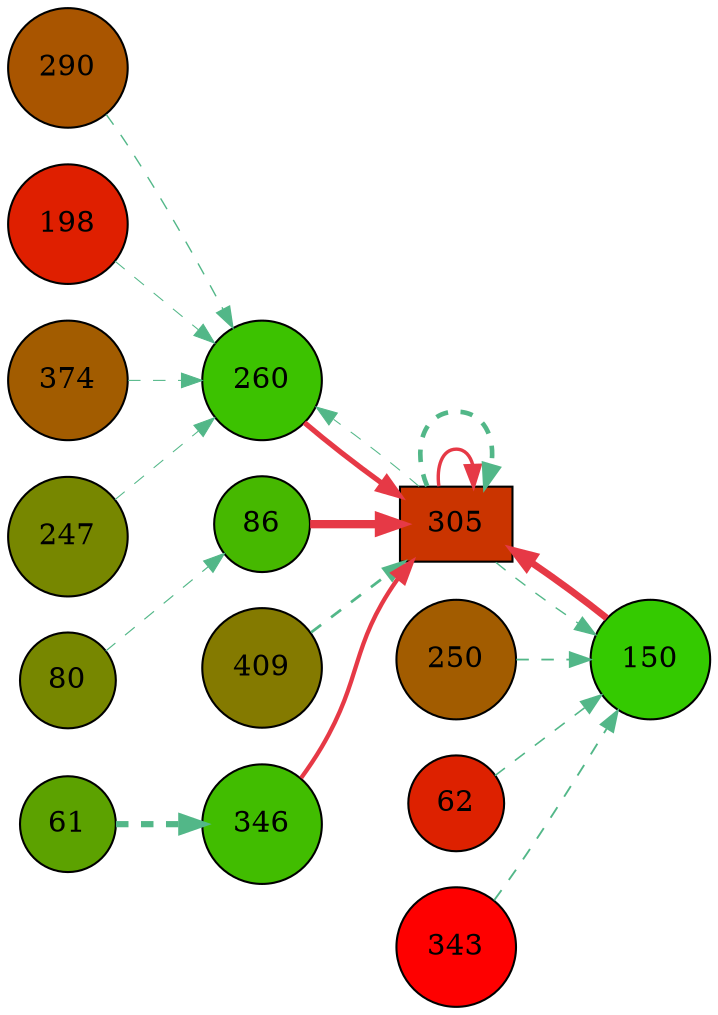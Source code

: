 digraph G{
rankdir=LR;
290 [style=filled, shape=circle, fillcolor="#a95500", label="290"];
260 [style=filled, shape=circle, fillcolor="#3cc200", label="260"];
198 [style=filled, shape=circle, fillcolor="#df1f00", label="198"];
250 [style=filled, shape=circle, fillcolor="#a25c00", label="250"];
80 [style=filled, shape=circle, fillcolor="#778700", label="80"];
305 [style=filled, shape=box, fillcolor="#ca3400", label="305"];
62 [style=filled, shape=circle, fillcolor="#dd2100", label="62"];
150 [style=filled, shape=circle, fillcolor="#34ca00", label="150"];
86 [style=filled, shape=circle, fillcolor="#46b800", label="86"];
374 [style=filled, shape=circle, fillcolor="#a25c00", label="374"];
409 [style=filled, shape=circle, fillcolor="#847a00", label="409"];
346 [style=filled, shape=circle, fillcolor="#41bd00", label="346"];
247 [style=filled, shape=circle, fillcolor="#778700", label="247"];
61 [style=filled, shape=circle, fillcolor="#5ca200", label="61"];
343 [style=filled, shape=circle, fillcolor="#fe0000", label="343"];
86 -> 305 [color="#e63946",penwidth=4.00];
150 -> 305 [color="#e63946",penwidth=3.28];
260 -> 305 [color="#e63946",penwidth=2.52];
346 -> 305 [color="#e63946",penwidth=2.07];
305 -> 305 [color="#e63946",penwidth=1.64];
290 -> 260 [color="#52b788",style=dashed,penwidth=0.67];
305 -> 260 [color="#52b788",style=dashed,penwidth=0.50];
198 -> 260 [color="#52b788",style=dashed,penwidth=0.50];
374 -> 260 [color="#52b788",style=dashed,penwidth=0.50];
247 -> 260 [color="#52b788",style=dashed,penwidth=0.50];
305 -> 305 [color="#52b788",style=dashed,penwidth=2.23];
409 -> 305 [color="#52b788",style=dashed,penwidth=1.32];
343 -> 150 [color="#52b788",style=dashed,penwidth=0.90];
250 -> 150 [color="#52b788",style=dashed,penwidth=0.88];
62 -> 150 [color="#52b788",style=dashed,penwidth=0.76];
305 -> 150 [color="#52b788",style=dashed,penwidth=0.66];
80 -> 86 [color="#52b788",style=dashed,penwidth=0.56];
61 -> 346 [color="#52b788",style=dashed,penwidth=3.00];
}